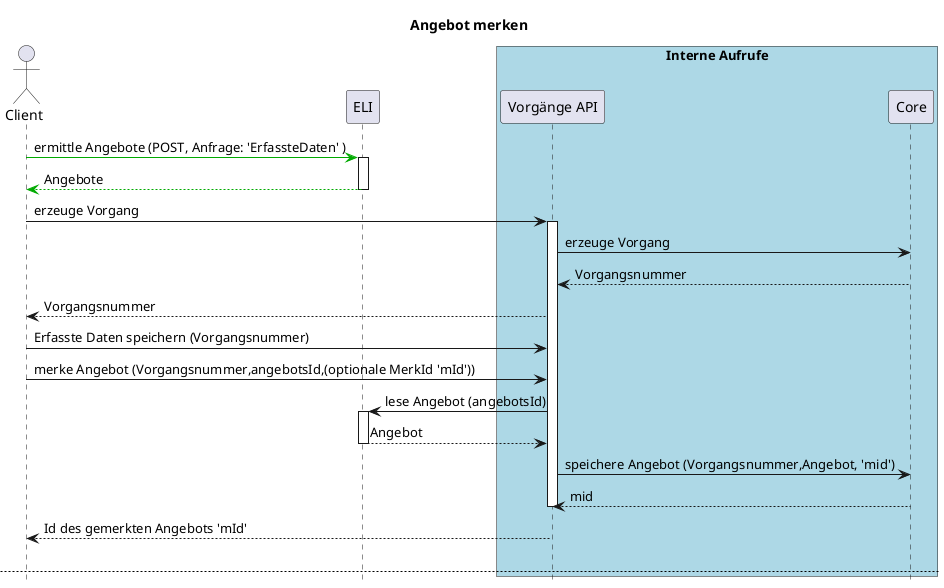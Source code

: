 @startuml

hide footbox

title Angebot merken

box "Interne Aufrufe" #LightBlue
  participant "Vorgänge API" as vorgaenge_api
  participant "Core" as core
end box

actor Client as client
participant "ELI" as eli

box "Interne Aufrufe" #LightBlue
  participant "Vorgänge API" as vorgaenge_api
  participant "Core" as core
end box

client [#00AA00]-> eli: ermittle Angebote (POST, Anfrage: 'ErfassteDaten' )
activate eli
eli [#00AA00]--> client: Angebote
deactivate eli

client -> vorgaenge_api: erzeuge Vorgang
activate vorgaenge_api
vorgaenge_api -> core: erzeuge Vorgang
core --> vorgaenge_api:  Vorgangsnummer
vorgaenge_api --> client: Vorgangsnummer
client -> vorgaenge_api: Erfasste Daten speichern (Vorgangsnummer)
client -> vorgaenge_api: merke Angebot (Vorgangsnummer,angebotsId,(optionale MerkId 'mId'))
vorgaenge_api -> eli: lese Angebot (angebotsId)
activate eli
eli --> vorgaenge_api: Angebot
deactivate eli
vorgaenge_api -> core: speichere Angebot (Vorgangsnummer,Angebot, 'mid')
core --> vorgaenge_api: mid
deactivate vorgaenge_api
vorgaenge_api --> client: Id des gemerkten Angebots 'mId'

|||

newpage Angebot entmerken

hide footbox

|||
client -> vorgaenge_api: entmerke Angebot (Vorgangsnummer,'mid')
vorgaenge_api -> core: lösche Angebot (Vorgangsnummer,'mid')

|||
newpage gemerktes Angebot auslesen
hide footbox

|||

client -> vorgaenge_api: lese Angebot aus (Vorgangsnummer, mId)
vorgaenge_api -> core: lese Angebot (Vorgangsnummer,mId)
core --> vorgaenge_api : Angebot
vorgaenge_api --> client: Angebot

newpage gemerkte Angebote auslesen
hide footbox
|||
box "Interne Aufrufe" #LightBlue
  participant "Vorgänge API" as vorgaenge_api
  participant "Core" as core

client -> vorgaenge_api: lese gemerkte Angebote (Vorgangsnummer)
vorgaenge_api -> core: lese Angebote (Vorgangsnummer)
core --> vorgaenge_api : Angebote
vorgaenge_api --> client: Angebote
|||
@enduml